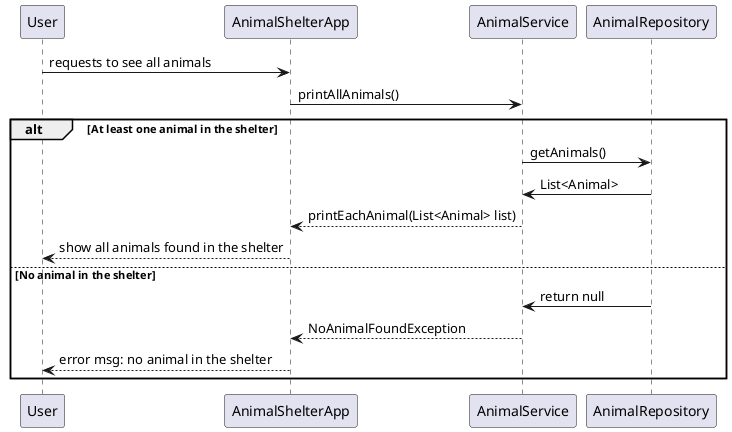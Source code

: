 @startuml

User -> AnimalShelterApp : requests to see all animals
AnimalShelterApp -> AnimalService : printAllAnimals()
alt At least one animal in the shelter
AnimalService -> AnimalRepository : getAnimals()
AnimalService <- AnimalRepository : List<Animal>
AnimalShelterApp <-- AnimalService : printEachAnimal(List<Animal> list)
User <-- AnimalShelterApp : show all animals found in the shelter
else No animal in the shelter
AnimalService <- AnimalRepository : return null
AnimalShelterApp <-- AnimalService : NoAnimalFoundException
User <-- AnimalShelterApp : error msg: no animal in the shelter
end

@enduml
